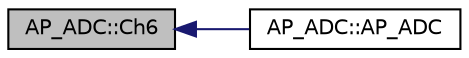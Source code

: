 digraph "AP_ADC::Ch6"
{
 // INTERACTIVE_SVG=YES
  edge [fontname="Helvetica",fontsize="10",labelfontname="Helvetica",labelfontsize="10"];
  node [fontname="Helvetica",fontsize="10",shape=record];
  rankdir="LR";
  Node1 [label="AP_ADC::Ch6",height=0.2,width=0.4,color="black", fillcolor="grey75", style="filled", fontcolor="black"];
  Node1 -> Node2 [dir="back",color="midnightblue",fontsize="10",style="solid",fontname="Helvetica"];
  Node2 [label="AP_ADC::AP_ADC",height=0.2,width=0.4,color="black", fillcolor="white", style="filled",URL="$classAP__ADC.html#a5666c75df84871939288fb4d3da4e090"];
}
